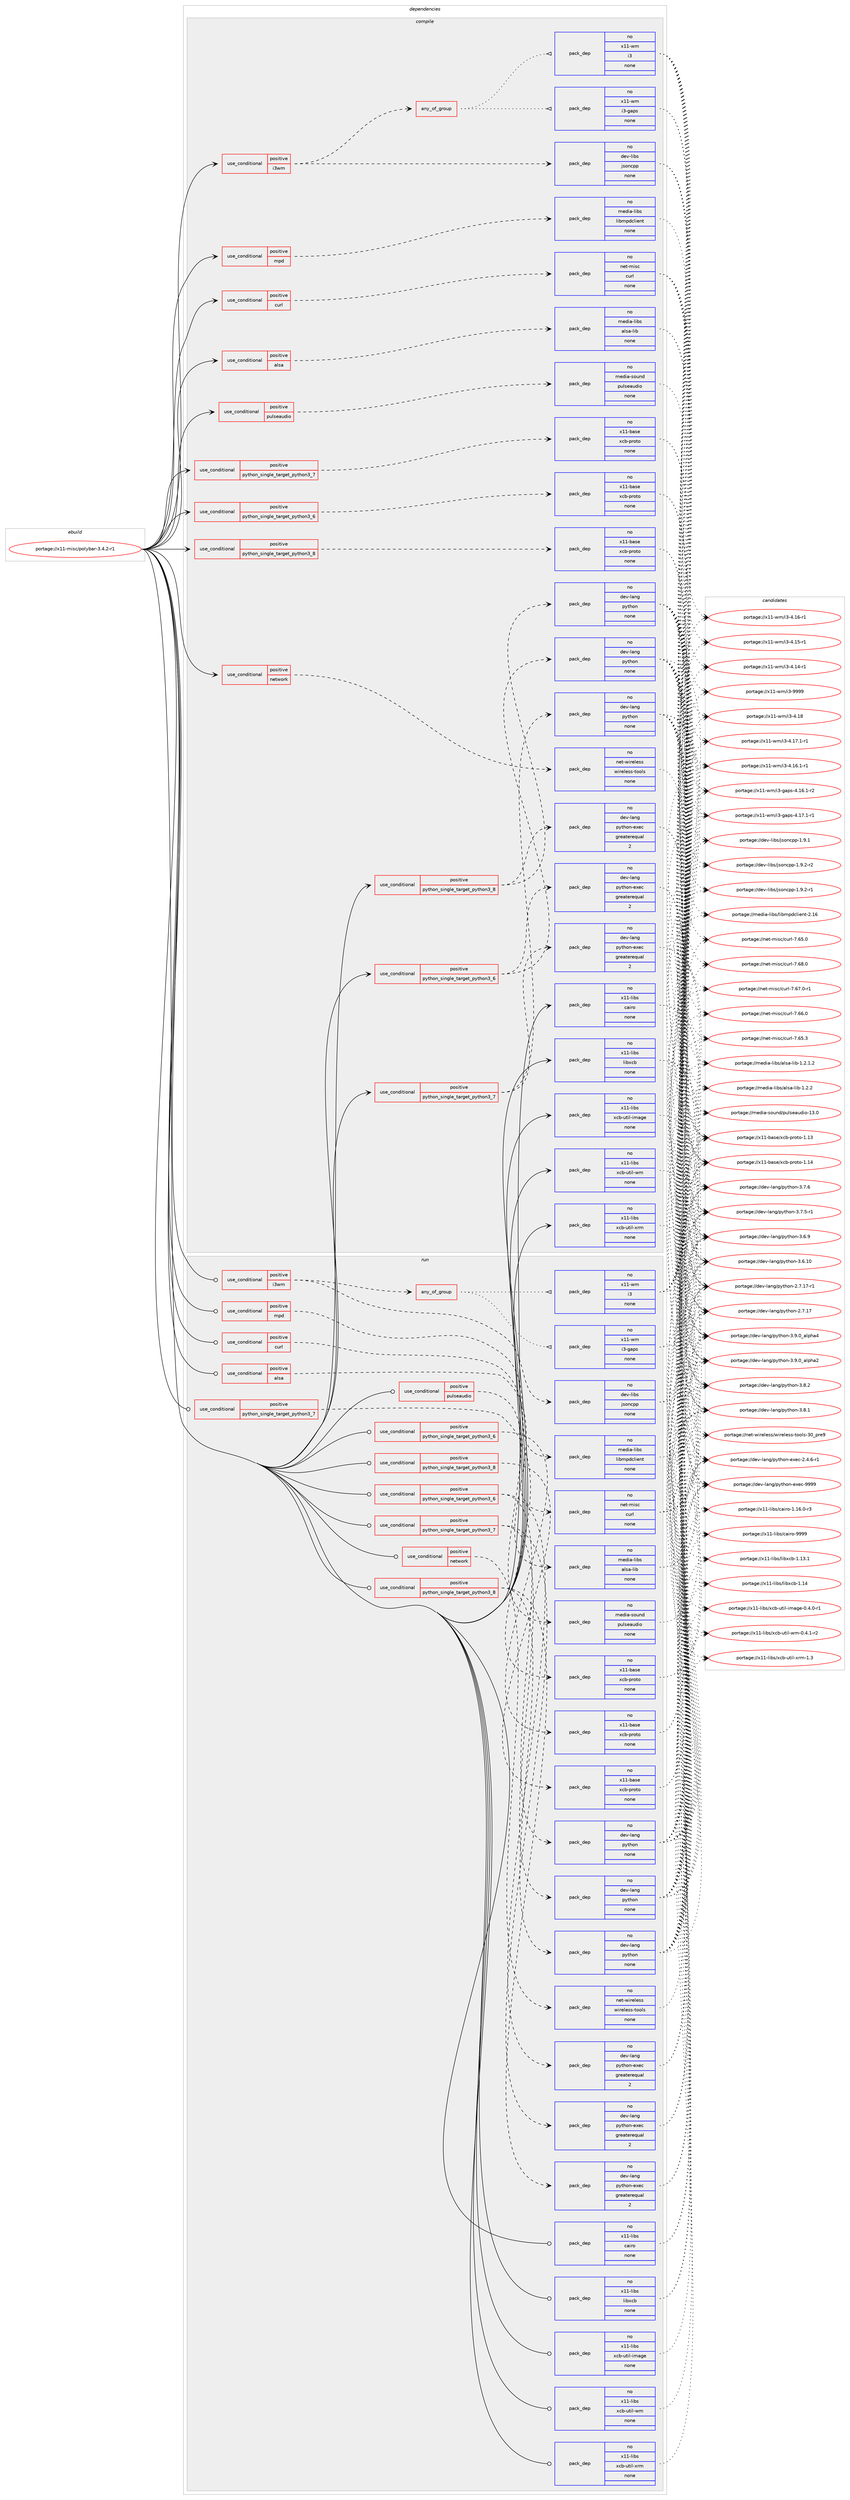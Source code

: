 digraph prolog {

# *************
# Graph options
# *************

newrank=true;
concentrate=true;
compound=true;
graph [rankdir=LR,fontname=Helvetica,fontsize=10,ranksep=1.5];#, ranksep=2.5, nodesep=0.2];
edge  [arrowhead=vee];
node  [fontname=Helvetica,fontsize=10];

# **********
# The ebuild
# **********

subgraph cluster_leftcol {
color=gray;
rank=same;
label=<<i>ebuild</i>>;
id [label="portage://x11-misc/polybar-3.4.2-r1", color=red, width=4, href="../x11-misc/polybar-3.4.2-r1.svg"];
}

# ****************
# The dependencies
# ****************

subgraph cluster_midcol {
color=gray;
label=<<i>dependencies</i>>;
subgraph cluster_compile {
fillcolor="#eeeeee";
style=filled;
label=<<i>compile</i>>;
subgraph cond1165 {
dependency9408 [label=<<TABLE BORDER="0" CELLBORDER="1" CELLSPACING="0" CELLPADDING="4"><TR><TD ROWSPAN="3" CELLPADDING="10">use_conditional</TD></TR><TR><TD>positive</TD></TR><TR><TD>alsa</TD></TR></TABLE>>, shape=none, color=red];
subgraph pack8091 {
dependency9409 [label=<<TABLE BORDER="0" CELLBORDER="1" CELLSPACING="0" CELLPADDING="4" WIDTH="220"><TR><TD ROWSPAN="6" CELLPADDING="30">pack_dep</TD></TR><TR><TD WIDTH="110">no</TD></TR><TR><TD>media-libs</TD></TR><TR><TD>alsa-lib</TD></TR><TR><TD>none</TD></TR><TR><TD></TD></TR></TABLE>>, shape=none, color=blue];
}
dependency9408:e -> dependency9409:w [weight=20,style="dashed",arrowhead="vee"];
}
id:e -> dependency9408:w [weight=20,style="solid",arrowhead="vee"];
subgraph cond1166 {
dependency9410 [label=<<TABLE BORDER="0" CELLBORDER="1" CELLSPACING="0" CELLPADDING="4"><TR><TD ROWSPAN="3" CELLPADDING="10">use_conditional</TD></TR><TR><TD>positive</TD></TR><TR><TD>curl</TD></TR></TABLE>>, shape=none, color=red];
subgraph pack8092 {
dependency9411 [label=<<TABLE BORDER="0" CELLBORDER="1" CELLSPACING="0" CELLPADDING="4" WIDTH="220"><TR><TD ROWSPAN="6" CELLPADDING="30">pack_dep</TD></TR><TR><TD WIDTH="110">no</TD></TR><TR><TD>net-misc</TD></TR><TR><TD>curl</TD></TR><TR><TD>none</TD></TR><TR><TD></TD></TR></TABLE>>, shape=none, color=blue];
}
dependency9410:e -> dependency9411:w [weight=20,style="dashed",arrowhead="vee"];
}
id:e -> dependency9410:w [weight=20,style="solid",arrowhead="vee"];
subgraph cond1167 {
dependency9412 [label=<<TABLE BORDER="0" CELLBORDER="1" CELLSPACING="0" CELLPADDING="4"><TR><TD ROWSPAN="3" CELLPADDING="10">use_conditional</TD></TR><TR><TD>positive</TD></TR><TR><TD>i3wm</TD></TR></TABLE>>, shape=none, color=red];
subgraph pack8093 {
dependency9413 [label=<<TABLE BORDER="0" CELLBORDER="1" CELLSPACING="0" CELLPADDING="4" WIDTH="220"><TR><TD ROWSPAN="6" CELLPADDING="30">pack_dep</TD></TR><TR><TD WIDTH="110">no</TD></TR><TR><TD>dev-libs</TD></TR><TR><TD>jsoncpp</TD></TR><TR><TD>none</TD></TR><TR><TD></TD></TR></TABLE>>, shape=none, color=blue];
}
dependency9412:e -> dependency9413:w [weight=20,style="dashed",arrowhead="vee"];
subgraph any140 {
dependency9414 [label=<<TABLE BORDER="0" CELLBORDER="1" CELLSPACING="0" CELLPADDING="4"><TR><TD CELLPADDING="10">any_of_group</TD></TR></TABLE>>, shape=none, color=red];subgraph pack8094 {
dependency9415 [label=<<TABLE BORDER="0" CELLBORDER="1" CELLSPACING="0" CELLPADDING="4" WIDTH="220"><TR><TD ROWSPAN="6" CELLPADDING="30">pack_dep</TD></TR><TR><TD WIDTH="110">no</TD></TR><TR><TD>x11-wm</TD></TR><TR><TD>i3</TD></TR><TR><TD>none</TD></TR><TR><TD></TD></TR></TABLE>>, shape=none, color=blue];
}
dependency9414:e -> dependency9415:w [weight=20,style="dotted",arrowhead="oinv"];
subgraph pack8095 {
dependency9416 [label=<<TABLE BORDER="0" CELLBORDER="1" CELLSPACING="0" CELLPADDING="4" WIDTH="220"><TR><TD ROWSPAN="6" CELLPADDING="30">pack_dep</TD></TR><TR><TD WIDTH="110">no</TD></TR><TR><TD>x11-wm</TD></TR><TR><TD>i3-gaps</TD></TR><TR><TD>none</TD></TR><TR><TD></TD></TR></TABLE>>, shape=none, color=blue];
}
dependency9414:e -> dependency9416:w [weight=20,style="dotted",arrowhead="oinv"];
}
dependency9412:e -> dependency9414:w [weight=20,style="dashed",arrowhead="vee"];
}
id:e -> dependency9412:w [weight=20,style="solid",arrowhead="vee"];
subgraph cond1168 {
dependency9417 [label=<<TABLE BORDER="0" CELLBORDER="1" CELLSPACING="0" CELLPADDING="4"><TR><TD ROWSPAN="3" CELLPADDING="10">use_conditional</TD></TR><TR><TD>positive</TD></TR><TR><TD>mpd</TD></TR></TABLE>>, shape=none, color=red];
subgraph pack8096 {
dependency9418 [label=<<TABLE BORDER="0" CELLBORDER="1" CELLSPACING="0" CELLPADDING="4" WIDTH="220"><TR><TD ROWSPAN="6" CELLPADDING="30">pack_dep</TD></TR><TR><TD WIDTH="110">no</TD></TR><TR><TD>media-libs</TD></TR><TR><TD>libmpdclient</TD></TR><TR><TD>none</TD></TR><TR><TD></TD></TR></TABLE>>, shape=none, color=blue];
}
dependency9417:e -> dependency9418:w [weight=20,style="dashed",arrowhead="vee"];
}
id:e -> dependency9417:w [weight=20,style="solid",arrowhead="vee"];
subgraph cond1169 {
dependency9419 [label=<<TABLE BORDER="0" CELLBORDER="1" CELLSPACING="0" CELLPADDING="4"><TR><TD ROWSPAN="3" CELLPADDING="10">use_conditional</TD></TR><TR><TD>positive</TD></TR><TR><TD>network</TD></TR></TABLE>>, shape=none, color=red];
subgraph pack8097 {
dependency9420 [label=<<TABLE BORDER="0" CELLBORDER="1" CELLSPACING="0" CELLPADDING="4" WIDTH="220"><TR><TD ROWSPAN="6" CELLPADDING="30">pack_dep</TD></TR><TR><TD WIDTH="110">no</TD></TR><TR><TD>net-wireless</TD></TR><TR><TD>wireless-tools</TD></TR><TR><TD>none</TD></TR><TR><TD></TD></TR></TABLE>>, shape=none, color=blue];
}
dependency9419:e -> dependency9420:w [weight=20,style="dashed",arrowhead="vee"];
}
id:e -> dependency9419:w [weight=20,style="solid",arrowhead="vee"];
subgraph cond1170 {
dependency9421 [label=<<TABLE BORDER="0" CELLBORDER="1" CELLSPACING="0" CELLPADDING="4"><TR><TD ROWSPAN="3" CELLPADDING="10">use_conditional</TD></TR><TR><TD>positive</TD></TR><TR><TD>pulseaudio</TD></TR></TABLE>>, shape=none, color=red];
subgraph pack8098 {
dependency9422 [label=<<TABLE BORDER="0" CELLBORDER="1" CELLSPACING="0" CELLPADDING="4" WIDTH="220"><TR><TD ROWSPAN="6" CELLPADDING="30">pack_dep</TD></TR><TR><TD WIDTH="110">no</TD></TR><TR><TD>media-sound</TD></TR><TR><TD>pulseaudio</TD></TR><TR><TD>none</TD></TR><TR><TD></TD></TR></TABLE>>, shape=none, color=blue];
}
dependency9421:e -> dependency9422:w [weight=20,style="dashed",arrowhead="vee"];
}
id:e -> dependency9421:w [weight=20,style="solid",arrowhead="vee"];
subgraph cond1171 {
dependency9423 [label=<<TABLE BORDER="0" CELLBORDER="1" CELLSPACING="0" CELLPADDING="4"><TR><TD ROWSPAN="3" CELLPADDING="10">use_conditional</TD></TR><TR><TD>positive</TD></TR><TR><TD>python_single_target_python3_6</TD></TR></TABLE>>, shape=none, color=red];
subgraph pack8099 {
dependency9424 [label=<<TABLE BORDER="0" CELLBORDER="1" CELLSPACING="0" CELLPADDING="4" WIDTH="220"><TR><TD ROWSPAN="6" CELLPADDING="30">pack_dep</TD></TR><TR><TD WIDTH="110">no</TD></TR><TR><TD>dev-lang</TD></TR><TR><TD>python</TD></TR><TR><TD>none</TD></TR><TR><TD></TD></TR></TABLE>>, shape=none, color=blue];
}
dependency9423:e -> dependency9424:w [weight=20,style="dashed",arrowhead="vee"];
subgraph pack8100 {
dependency9425 [label=<<TABLE BORDER="0" CELLBORDER="1" CELLSPACING="0" CELLPADDING="4" WIDTH="220"><TR><TD ROWSPAN="6" CELLPADDING="30">pack_dep</TD></TR><TR><TD WIDTH="110">no</TD></TR><TR><TD>dev-lang</TD></TR><TR><TD>python-exec</TD></TR><TR><TD>greaterequal</TD></TR><TR><TD>2</TD></TR></TABLE>>, shape=none, color=blue];
}
dependency9423:e -> dependency9425:w [weight=20,style="dashed",arrowhead="vee"];
}
id:e -> dependency9423:w [weight=20,style="solid",arrowhead="vee"];
subgraph cond1172 {
dependency9426 [label=<<TABLE BORDER="0" CELLBORDER="1" CELLSPACING="0" CELLPADDING="4"><TR><TD ROWSPAN="3" CELLPADDING="10">use_conditional</TD></TR><TR><TD>positive</TD></TR><TR><TD>python_single_target_python3_6</TD></TR></TABLE>>, shape=none, color=red];
subgraph pack8101 {
dependency9427 [label=<<TABLE BORDER="0" CELLBORDER="1" CELLSPACING="0" CELLPADDING="4" WIDTH="220"><TR><TD ROWSPAN="6" CELLPADDING="30">pack_dep</TD></TR><TR><TD WIDTH="110">no</TD></TR><TR><TD>x11-base</TD></TR><TR><TD>xcb-proto</TD></TR><TR><TD>none</TD></TR><TR><TD></TD></TR></TABLE>>, shape=none, color=blue];
}
dependency9426:e -> dependency9427:w [weight=20,style="dashed",arrowhead="vee"];
}
id:e -> dependency9426:w [weight=20,style="solid",arrowhead="vee"];
subgraph cond1173 {
dependency9428 [label=<<TABLE BORDER="0" CELLBORDER="1" CELLSPACING="0" CELLPADDING="4"><TR><TD ROWSPAN="3" CELLPADDING="10">use_conditional</TD></TR><TR><TD>positive</TD></TR><TR><TD>python_single_target_python3_7</TD></TR></TABLE>>, shape=none, color=red];
subgraph pack8102 {
dependency9429 [label=<<TABLE BORDER="0" CELLBORDER="1" CELLSPACING="0" CELLPADDING="4" WIDTH="220"><TR><TD ROWSPAN="6" CELLPADDING="30">pack_dep</TD></TR><TR><TD WIDTH="110">no</TD></TR><TR><TD>dev-lang</TD></TR><TR><TD>python</TD></TR><TR><TD>none</TD></TR><TR><TD></TD></TR></TABLE>>, shape=none, color=blue];
}
dependency9428:e -> dependency9429:w [weight=20,style="dashed",arrowhead="vee"];
subgraph pack8103 {
dependency9430 [label=<<TABLE BORDER="0" CELLBORDER="1" CELLSPACING="0" CELLPADDING="4" WIDTH="220"><TR><TD ROWSPAN="6" CELLPADDING="30">pack_dep</TD></TR><TR><TD WIDTH="110">no</TD></TR><TR><TD>dev-lang</TD></TR><TR><TD>python-exec</TD></TR><TR><TD>greaterequal</TD></TR><TR><TD>2</TD></TR></TABLE>>, shape=none, color=blue];
}
dependency9428:e -> dependency9430:w [weight=20,style="dashed",arrowhead="vee"];
}
id:e -> dependency9428:w [weight=20,style="solid",arrowhead="vee"];
subgraph cond1174 {
dependency9431 [label=<<TABLE BORDER="0" CELLBORDER="1" CELLSPACING="0" CELLPADDING="4"><TR><TD ROWSPAN="3" CELLPADDING="10">use_conditional</TD></TR><TR><TD>positive</TD></TR><TR><TD>python_single_target_python3_7</TD></TR></TABLE>>, shape=none, color=red];
subgraph pack8104 {
dependency9432 [label=<<TABLE BORDER="0" CELLBORDER="1" CELLSPACING="0" CELLPADDING="4" WIDTH="220"><TR><TD ROWSPAN="6" CELLPADDING="30">pack_dep</TD></TR><TR><TD WIDTH="110">no</TD></TR><TR><TD>x11-base</TD></TR><TR><TD>xcb-proto</TD></TR><TR><TD>none</TD></TR><TR><TD></TD></TR></TABLE>>, shape=none, color=blue];
}
dependency9431:e -> dependency9432:w [weight=20,style="dashed",arrowhead="vee"];
}
id:e -> dependency9431:w [weight=20,style="solid",arrowhead="vee"];
subgraph cond1175 {
dependency9433 [label=<<TABLE BORDER="0" CELLBORDER="1" CELLSPACING="0" CELLPADDING="4"><TR><TD ROWSPAN="3" CELLPADDING="10">use_conditional</TD></TR><TR><TD>positive</TD></TR><TR><TD>python_single_target_python3_8</TD></TR></TABLE>>, shape=none, color=red];
subgraph pack8105 {
dependency9434 [label=<<TABLE BORDER="0" CELLBORDER="1" CELLSPACING="0" CELLPADDING="4" WIDTH="220"><TR><TD ROWSPAN="6" CELLPADDING="30">pack_dep</TD></TR><TR><TD WIDTH="110">no</TD></TR><TR><TD>dev-lang</TD></TR><TR><TD>python</TD></TR><TR><TD>none</TD></TR><TR><TD></TD></TR></TABLE>>, shape=none, color=blue];
}
dependency9433:e -> dependency9434:w [weight=20,style="dashed",arrowhead="vee"];
subgraph pack8106 {
dependency9435 [label=<<TABLE BORDER="0" CELLBORDER="1" CELLSPACING="0" CELLPADDING="4" WIDTH="220"><TR><TD ROWSPAN="6" CELLPADDING="30">pack_dep</TD></TR><TR><TD WIDTH="110">no</TD></TR><TR><TD>dev-lang</TD></TR><TR><TD>python-exec</TD></TR><TR><TD>greaterequal</TD></TR><TR><TD>2</TD></TR></TABLE>>, shape=none, color=blue];
}
dependency9433:e -> dependency9435:w [weight=20,style="dashed",arrowhead="vee"];
}
id:e -> dependency9433:w [weight=20,style="solid",arrowhead="vee"];
subgraph cond1176 {
dependency9436 [label=<<TABLE BORDER="0" CELLBORDER="1" CELLSPACING="0" CELLPADDING="4"><TR><TD ROWSPAN="3" CELLPADDING="10">use_conditional</TD></TR><TR><TD>positive</TD></TR><TR><TD>python_single_target_python3_8</TD></TR></TABLE>>, shape=none, color=red];
subgraph pack8107 {
dependency9437 [label=<<TABLE BORDER="0" CELLBORDER="1" CELLSPACING="0" CELLPADDING="4" WIDTH="220"><TR><TD ROWSPAN="6" CELLPADDING="30">pack_dep</TD></TR><TR><TD WIDTH="110">no</TD></TR><TR><TD>x11-base</TD></TR><TR><TD>xcb-proto</TD></TR><TR><TD>none</TD></TR><TR><TD></TD></TR></TABLE>>, shape=none, color=blue];
}
dependency9436:e -> dependency9437:w [weight=20,style="dashed",arrowhead="vee"];
}
id:e -> dependency9436:w [weight=20,style="solid",arrowhead="vee"];
subgraph pack8108 {
dependency9438 [label=<<TABLE BORDER="0" CELLBORDER="1" CELLSPACING="0" CELLPADDING="4" WIDTH="220"><TR><TD ROWSPAN="6" CELLPADDING="30">pack_dep</TD></TR><TR><TD WIDTH="110">no</TD></TR><TR><TD>x11-libs</TD></TR><TR><TD>cairo</TD></TR><TR><TD>none</TD></TR><TR><TD></TD></TR></TABLE>>, shape=none, color=blue];
}
id:e -> dependency9438:w [weight=20,style="solid",arrowhead="vee"];
subgraph pack8109 {
dependency9439 [label=<<TABLE BORDER="0" CELLBORDER="1" CELLSPACING="0" CELLPADDING="4" WIDTH="220"><TR><TD ROWSPAN="6" CELLPADDING="30">pack_dep</TD></TR><TR><TD WIDTH="110">no</TD></TR><TR><TD>x11-libs</TD></TR><TR><TD>libxcb</TD></TR><TR><TD>none</TD></TR><TR><TD></TD></TR></TABLE>>, shape=none, color=blue];
}
id:e -> dependency9439:w [weight=20,style="solid",arrowhead="vee"];
subgraph pack8110 {
dependency9440 [label=<<TABLE BORDER="0" CELLBORDER="1" CELLSPACING="0" CELLPADDING="4" WIDTH="220"><TR><TD ROWSPAN="6" CELLPADDING="30">pack_dep</TD></TR><TR><TD WIDTH="110">no</TD></TR><TR><TD>x11-libs</TD></TR><TR><TD>xcb-util-image</TD></TR><TR><TD>none</TD></TR><TR><TD></TD></TR></TABLE>>, shape=none, color=blue];
}
id:e -> dependency9440:w [weight=20,style="solid",arrowhead="vee"];
subgraph pack8111 {
dependency9441 [label=<<TABLE BORDER="0" CELLBORDER="1" CELLSPACING="0" CELLPADDING="4" WIDTH="220"><TR><TD ROWSPAN="6" CELLPADDING="30">pack_dep</TD></TR><TR><TD WIDTH="110">no</TD></TR><TR><TD>x11-libs</TD></TR><TR><TD>xcb-util-wm</TD></TR><TR><TD>none</TD></TR><TR><TD></TD></TR></TABLE>>, shape=none, color=blue];
}
id:e -> dependency9441:w [weight=20,style="solid",arrowhead="vee"];
subgraph pack8112 {
dependency9442 [label=<<TABLE BORDER="0" CELLBORDER="1" CELLSPACING="0" CELLPADDING="4" WIDTH="220"><TR><TD ROWSPAN="6" CELLPADDING="30">pack_dep</TD></TR><TR><TD WIDTH="110">no</TD></TR><TR><TD>x11-libs</TD></TR><TR><TD>xcb-util-xrm</TD></TR><TR><TD>none</TD></TR><TR><TD></TD></TR></TABLE>>, shape=none, color=blue];
}
id:e -> dependency9442:w [weight=20,style="solid",arrowhead="vee"];
}
subgraph cluster_compileandrun {
fillcolor="#eeeeee";
style=filled;
label=<<i>compile and run</i>>;
}
subgraph cluster_run {
fillcolor="#eeeeee";
style=filled;
label=<<i>run</i>>;
subgraph cond1177 {
dependency9443 [label=<<TABLE BORDER="0" CELLBORDER="1" CELLSPACING="0" CELLPADDING="4"><TR><TD ROWSPAN="3" CELLPADDING="10">use_conditional</TD></TR><TR><TD>positive</TD></TR><TR><TD>alsa</TD></TR></TABLE>>, shape=none, color=red];
subgraph pack8113 {
dependency9444 [label=<<TABLE BORDER="0" CELLBORDER="1" CELLSPACING="0" CELLPADDING="4" WIDTH="220"><TR><TD ROWSPAN="6" CELLPADDING="30">pack_dep</TD></TR><TR><TD WIDTH="110">no</TD></TR><TR><TD>media-libs</TD></TR><TR><TD>alsa-lib</TD></TR><TR><TD>none</TD></TR><TR><TD></TD></TR></TABLE>>, shape=none, color=blue];
}
dependency9443:e -> dependency9444:w [weight=20,style="dashed",arrowhead="vee"];
}
id:e -> dependency9443:w [weight=20,style="solid",arrowhead="odot"];
subgraph cond1178 {
dependency9445 [label=<<TABLE BORDER="0" CELLBORDER="1" CELLSPACING="0" CELLPADDING="4"><TR><TD ROWSPAN="3" CELLPADDING="10">use_conditional</TD></TR><TR><TD>positive</TD></TR><TR><TD>curl</TD></TR></TABLE>>, shape=none, color=red];
subgraph pack8114 {
dependency9446 [label=<<TABLE BORDER="0" CELLBORDER="1" CELLSPACING="0" CELLPADDING="4" WIDTH="220"><TR><TD ROWSPAN="6" CELLPADDING="30">pack_dep</TD></TR><TR><TD WIDTH="110">no</TD></TR><TR><TD>net-misc</TD></TR><TR><TD>curl</TD></TR><TR><TD>none</TD></TR><TR><TD></TD></TR></TABLE>>, shape=none, color=blue];
}
dependency9445:e -> dependency9446:w [weight=20,style="dashed",arrowhead="vee"];
}
id:e -> dependency9445:w [weight=20,style="solid",arrowhead="odot"];
subgraph cond1179 {
dependency9447 [label=<<TABLE BORDER="0" CELLBORDER="1" CELLSPACING="0" CELLPADDING="4"><TR><TD ROWSPAN="3" CELLPADDING="10">use_conditional</TD></TR><TR><TD>positive</TD></TR><TR><TD>i3wm</TD></TR></TABLE>>, shape=none, color=red];
subgraph pack8115 {
dependency9448 [label=<<TABLE BORDER="0" CELLBORDER="1" CELLSPACING="0" CELLPADDING="4" WIDTH="220"><TR><TD ROWSPAN="6" CELLPADDING="30">pack_dep</TD></TR><TR><TD WIDTH="110">no</TD></TR><TR><TD>dev-libs</TD></TR><TR><TD>jsoncpp</TD></TR><TR><TD>none</TD></TR><TR><TD></TD></TR></TABLE>>, shape=none, color=blue];
}
dependency9447:e -> dependency9448:w [weight=20,style="dashed",arrowhead="vee"];
subgraph any141 {
dependency9449 [label=<<TABLE BORDER="0" CELLBORDER="1" CELLSPACING="0" CELLPADDING="4"><TR><TD CELLPADDING="10">any_of_group</TD></TR></TABLE>>, shape=none, color=red];subgraph pack8116 {
dependency9450 [label=<<TABLE BORDER="0" CELLBORDER="1" CELLSPACING="0" CELLPADDING="4" WIDTH="220"><TR><TD ROWSPAN="6" CELLPADDING="30">pack_dep</TD></TR><TR><TD WIDTH="110">no</TD></TR><TR><TD>x11-wm</TD></TR><TR><TD>i3</TD></TR><TR><TD>none</TD></TR><TR><TD></TD></TR></TABLE>>, shape=none, color=blue];
}
dependency9449:e -> dependency9450:w [weight=20,style="dotted",arrowhead="oinv"];
subgraph pack8117 {
dependency9451 [label=<<TABLE BORDER="0" CELLBORDER="1" CELLSPACING="0" CELLPADDING="4" WIDTH="220"><TR><TD ROWSPAN="6" CELLPADDING="30">pack_dep</TD></TR><TR><TD WIDTH="110">no</TD></TR><TR><TD>x11-wm</TD></TR><TR><TD>i3-gaps</TD></TR><TR><TD>none</TD></TR><TR><TD></TD></TR></TABLE>>, shape=none, color=blue];
}
dependency9449:e -> dependency9451:w [weight=20,style="dotted",arrowhead="oinv"];
}
dependency9447:e -> dependency9449:w [weight=20,style="dashed",arrowhead="vee"];
}
id:e -> dependency9447:w [weight=20,style="solid",arrowhead="odot"];
subgraph cond1180 {
dependency9452 [label=<<TABLE BORDER="0" CELLBORDER="1" CELLSPACING="0" CELLPADDING="4"><TR><TD ROWSPAN="3" CELLPADDING="10">use_conditional</TD></TR><TR><TD>positive</TD></TR><TR><TD>mpd</TD></TR></TABLE>>, shape=none, color=red];
subgraph pack8118 {
dependency9453 [label=<<TABLE BORDER="0" CELLBORDER="1" CELLSPACING="0" CELLPADDING="4" WIDTH="220"><TR><TD ROWSPAN="6" CELLPADDING="30">pack_dep</TD></TR><TR><TD WIDTH="110">no</TD></TR><TR><TD>media-libs</TD></TR><TR><TD>libmpdclient</TD></TR><TR><TD>none</TD></TR><TR><TD></TD></TR></TABLE>>, shape=none, color=blue];
}
dependency9452:e -> dependency9453:w [weight=20,style="dashed",arrowhead="vee"];
}
id:e -> dependency9452:w [weight=20,style="solid",arrowhead="odot"];
subgraph cond1181 {
dependency9454 [label=<<TABLE BORDER="0" CELLBORDER="1" CELLSPACING="0" CELLPADDING="4"><TR><TD ROWSPAN="3" CELLPADDING="10">use_conditional</TD></TR><TR><TD>positive</TD></TR><TR><TD>network</TD></TR></TABLE>>, shape=none, color=red];
subgraph pack8119 {
dependency9455 [label=<<TABLE BORDER="0" CELLBORDER="1" CELLSPACING="0" CELLPADDING="4" WIDTH="220"><TR><TD ROWSPAN="6" CELLPADDING="30">pack_dep</TD></TR><TR><TD WIDTH="110">no</TD></TR><TR><TD>net-wireless</TD></TR><TR><TD>wireless-tools</TD></TR><TR><TD>none</TD></TR><TR><TD></TD></TR></TABLE>>, shape=none, color=blue];
}
dependency9454:e -> dependency9455:w [weight=20,style="dashed",arrowhead="vee"];
}
id:e -> dependency9454:w [weight=20,style="solid",arrowhead="odot"];
subgraph cond1182 {
dependency9456 [label=<<TABLE BORDER="0" CELLBORDER="1" CELLSPACING="0" CELLPADDING="4"><TR><TD ROWSPAN="3" CELLPADDING="10">use_conditional</TD></TR><TR><TD>positive</TD></TR><TR><TD>pulseaudio</TD></TR></TABLE>>, shape=none, color=red];
subgraph pack8120 {
dependency9457 [label=<<TABLE BORDER="0" CELLBORDER="1" CELLSPACING="0" CELLPADDING="4" WIDTH="220"><TR><TD ROWSPAN="6" CELLPADDING="30">pack_dep</TD></TR><TR><TD WIDTH="110">no</TD></TR><TR><TD>media-sound</TD></TR><TR><TD>pulseaudio</TD></TR><TR><TD>none</TD></TR><TR><TD></TD></TR></TABLE>>, shape=none, color=blue];
}
dependency9456:e -> dependency9457:w [weight=20,style="dashed",arrowhead="vee"];
}
id:e -> dependency9456:w [weight=20,style="solid",arrowhead="odot"];
subgraph cond1183 {
dependency9458 [label=<<TABLE BORDER="0" CELLBORDER="1" CELLSPACING="0" CELLPADDING="4"><TR><TD ROWSPAN="3" CELLPADDING="10">use_conditional</TD></TR><TR><TD>positive</TD></TR><TR><TD>python_single_target_python3_6</TD></TR></TABLE>>, shape=none, color=red];
subgraph pack8121 {
dependency9459 [label=<<TABLE BORDER="0" CELLBORDER="1" CELLSPACING="0" CELLPADDING="4" WIDTH="220"><TR><TD ROWSPAN="6" CELLPADDING="30">pack_dep</TD></TR><TR><TD WIDTH="110">no</TD></TR><TR><TD>dev-lang</TD></TR><TR><TD>python</TD></TR><TR><TD>none</TD></TR><TR><TD></TD></TR></TABLE>>, shape=none, color=blue];
}
dependency9458:e -> dependency9459:w [weight=20,style="dashed",arrowhead="vee"];
subgraph pack8122 {
dependency9460 [label=<<TABLE BORDER="0" CELLBORDER="1" CELLSPACING="0" CELLPADDING="4" WIDTH="220"><TR><TD ROWSPAN="6" CELLPADDING="30">pack_dep</TD></TR><TR><TD WIDTH="110">no</TD></TR><TR><TD>dev-lang</TD></TR><TR><TD>python-exec</TD></TR><TR><TD>greaterequal</TD></TR><TR><TD>2</TD></TR></TABLE>>, shape=none, color=blue];
}
dependency9458:e -> dependency9460:w [weight=20,style="dashed",arrowhead="vee"];
}
id:e -> dependency9458:w [weight=20,style="solid",arrowhead="odot"];
subgraph cond1184 {
dependency9461 [label=<<TABLE BORDER="0" CELLBORDER="1" CELLSPACING="0" CELLPADDING="4"><TR><TD ROWSPAN="3" CELLPADDING="10">use_conditional</TD></TR><TR><TD>positive</TD></TR><TR><TD>python_single_target_python3_6</TD></TR></TABLE>>, shape=none, color=red];
subgraph pack8123 {
dependency9462 [label=<<TABLE BORDER="0" CELLBORDER="1" CELLSPACING="0" CELLPADDING="4" WIDTH="220"><TR><TD ROWSPAN="6" CELLPADDING="30">pack_dep</TD></TR><TR><TD WIDTH="110">no</TD></TR><TR><TD>x11-base</TD></TR><TR><TD>xcb-proto</TD></TR><TR><TD>none</TD></TR><TR><TD></TD></TR></TABLE>>, shape=none, color=blue];
}
dependency9461:e -> dependency9462:w [weight=20,style="dashed",arrowhead="vee"];
}
id:e -> dependency9461:w [weight=20,style="solid",arrowhead="odot"];
subgraph cond1185 {
dependency9463 [label=<<TABLE BORDER="0" CELLBORDER="1" CELLSPACING="0" CELLPADDING="4"><TR><TD ROWSPAN="3" CELLPADDING="10">use_conditional</TD></TR><TR><TD>positive</TD></TR><TR><TD>python_single_target_python3_7</TD></TR></TABLE>>, shape=none, color=red];
subgraph pack8124 {
dependency9464 [label=<<TABLE BORDER="0" CELLBORDER="1" CELLSPACING="0" CELLPADDING="4" WIDTH="220"><TR><TD ROWSPAN="6" CELLPADDING="30">pack_dep</TD></TR><TR><TD WIDTH="110">no</TD></TR><TR><TD>dev-lang</TD></TR><TR><TD>python</TD></TR><TR><TD>none</TD></TR><TR><TD></TD></TR></TABLE>>, shape=none, color=blue];
}
dependency9463:e -> dependency9464:w [weight=20,style="dashed",arrowhead="vee"];
subgraph pack8125 {
dependency9465 [label=<<TABLE BORDER="0" CELLBORDER="1" CELLSPACING="0" CELLPADDING="4" WIDTH="220"><TR><TD ROWSPAN="6" CELLPADDING="30">pack_dep</TD></TR><TR><TD WIDTH="110">no</TD></TR><TR><TD>dev-lang</TD></TR><TR><TD>python-exec</TD></TR><TR><TD>greaterequal</TD></TR><TR><TD>2</TD></TR></TABLE>>, shape=none, color=blue];
}
dependency9463:e -> dependency9465:w [weight=20,style="dashed",arrowhead="vee"];
}
id:e -> dependency9463:w [weight=20,style="solid",arrowhead="odot"];
subgraph cond1186 {
dependency9466 [label=<<TABLE BORDER="0" CELLBORDER="1" CELLSPACING="0" CELLPADDING="4"><TR><TD ROWSPAN="3" CELLPADDING="10">use_conditional</TD></TR><TR><TD>positive</TD></TR><TR><TD>python_single_target_python3_7</TD></TR></TABLE>>, shape=none, color=red];
subgraph pack8126 {
dependency9467 [label=<<TABLE BORDER="0" CELLBORDER="1" CELLSPACING="0" CELLPADDING="4" WIDTH="220"><TR><TD ROWSPAN="6" CELLPADDING="30">pack_dep</TD></TR><TR><TD WIDTH="110">no</TD></TR><TR><TD>x11-base</TD></TR><TR><TD>xcb-proto</TD></TR><TR><TD>none</TD></TR><TR><TD></TD></TR></TABLE>>, shape=none, color=blue];
}
dependency9466:e -> dependency9467:w [weight=20,style="dashed",arrowhead="vee"];
}
id:e -> dependency9466:w [weight=20,style="solid",arrowhead="odot"];
subgraph cond1187 {
dependency9468 [label=<<TABLE BORDER="0" CELLBORDER="1" CELLSPACING="0" CELLPADDING="4"><TR><TD ROWSPAN="3" CELLPADDING="10">use_conditional</TD></TR><TR><TD>positive</TD></TR><TR><TD>python_single_target_python3_8</TD></TR></TABLE>>, shape=none, color=red];
subgraph pack8127 {
dependency9469 [label=<<TABLE BORDER="0" CELLBORDER="1" CELLSPACING="0" CELLPADDING="4" WIDTH="220"><TR><TD ROWSPAN="6" CELLPADDING="30">pack_dep</TD></TR><TR><TD WIDTH="110">no</TD></TR><TR><TD>dev-lang</TD></TR><TR><TD>python</TD></TR><TR><TD>none</TD></TR><TR><TD></TD></TR></TABLE>>, shape=none, color=blue];
}
dependency9468:e -> dependency9469:w [weight=20,style="dashed",arrowhead="vee"];
subgraph pack8128 {
dependency9470 [label=<<TABLE BORDER="0" CELLBORDER="1" CELLSPACING="0" CELLPADDING="4" WIDTH="220"><TR><TD ROWSPAN="6" CELLPADDING="30">pack_dep</TD></TR><TR><TD WIDTH="110">no</TD></TR><TR><TD>dev-lang</TD></TR><TR><TD>python-exec</TD></TR><TR><TD>greaterequal</TD></TR><TR><TD>2</TD></TR></TABLE>>, shape=none, color=blue];
}
dependency9468:e -> dependency9470:w [weight=20,style="dashed",arrowhead="vee"];
}
id:e -> dependency9468:w [weight=20,style="solid",arrowhead="odot"];
subgraph cond1188 {
dependency9471 [label=<<TABLE BORDER="0" CELLBORDER="1" CELLSPACING="0" CELLPADDING="4"><TR><TD ROWSPAN="3" CELLPADDING="10">use_conditional</TD></TR><TR><TD>positive</TD></TR><TR><TD>python_single_target_python3_8</TD></TR></TABLE>>, shape=none, color=red];
subgraph pack8129 {
dependency9472 [label=<<TABLE BORDER="0" CELLBORDER="1" CELLSPACING="0" CELLPADDING="4" WIDTH="220"><TR><TD ROWSPAN="6" CELLPADDING="30">pack_dep</TD></TR><TR><TD WIDTH="110">no</TD></TR><TR><TD>x11-base</TD></TR><TR><TD>xcb-proto</TD></TR><TR><TD>none</TD></TR><TR><TD></TD></TR></TABLE>>, shape=none, color=blue];
}
dependency9471:e -> dependency9472:w [weight=20,style="dashed",arrowhead="vee"];
}
id:e -> dependency9471:w [weight=20,style="solid",arrowhead="odot"];
subgraph pack8130 {
dependency9473 [label=<<TABLE BORDER="0" CELLBORDER="1" CELLSPACING="0" CELLPADDING="4" WIDTH="220"><TR><TD ROWSPAN="6" CELLPADDING="30">pack_dep</TD></TR><TR><TD WIDTH="110">no</TD></TR><TR><TD>x11-libs</TD></TR><TR><TD>cairo</TD></TR><TR><TD>none</TD></TR><TR><TD></TD></TR></TABLE>>, shape=none, color=blue];
}
id:e -> dependency9473:w [weight=20,style="solid",arrowhead="odot"];
subgraph pack8131 {
dependency9474 [label=<<TABLE BORDER="0" CELLBORDER="1" CELLSPACING="0" CELLPADDING="4" WIDTH="220"><TR><TD ROWSPAN="6" CELLPADDING="30">pack_dep</TD></TR><TR><TD WIDTH="110">no</TD></TR><TR><TD>x11-libs</TD></TR><TR><TD>libxcb</TD></TR><TR><TD>none</TD></TR><TR><TD></TD></TR></TABLE>>, shape=none, color=blue];
}
id:e -> dependency9474:w [weight=20,style="solid",arrowhead="odot"];
subgraph pack8132 {
dependency9475 [label=<<TABLE BORDER="0" CELLBORDER="1" CELLSPACING="0" CELLPADDING="4" WIDTH="220"><TR><TD ROWSPAN="6" CELLPADDING="30">pack_dep</TD></TR><TR><TD WIDTH="110">no</TD></TR><TR><TD>x11-libs</TD></TR><TR><TD>xcb-util-image</TD></TR><TR><TD>none</TD></TR><TR><TD></TD></TR></TABLE>>, shape=none, color=blue];
}
id:e -> dependency9475:w [weight=20,style="solid",arrowhead="odot"];
subgraph pack8133 {
dependency9476 [label=<<TABLE BORDER="0" CELLBORDER="1" CELLSPACING="0" CELLPADDING="4" WIDTH="220"><TR><TD ROWSPAN="6" CELLPADDING="30">pack_dep</TD></TR><TR><TD WIDTH="110">no</TD></TR><TR><TD>x11-libs</TD></TR><TR><TD>xcb-util-wm</TD></TR><TR><TD>none</TD></TR><TR><TD></TD></TR></TABLE>>, shape=none, color=blue];
}
id:e -> dependency9476:w [weight=20,style="solid",arrowhead="odot"];
subgraph pack8134 {
dependency9477 [label=<<TABLE BORDER="0" CELLBORDER="1" CELLSPACING="0" CELLPADDING="4" WIDTH="220"><TR><TD ROWSPAN="6" CELLPADDING="30">pack_dep</TD></TR><TR><TD WIDTH="110">no</TD></TR><TR><TD>x11-libs</TD></TR><TR><TD>xcb-util-xrm</TD></TR><TR><TD>none</TD></TR><TR><TD></TD></TR></TABLE>>, shape=none, color=blue];
}
id:e -> dependency9477:w [weight=20,style="solid",arrowhead="odot"];
}
}

# **************
# The candidates
# **************

subgraph cluster_choices {
rank=same;
color=gray;
label=<<i>candidates</i>>;

subgraph choice8091 {
color=black;
nodesep=1;
choice1091011001059745108105981154797108115974510810598454946504650 [label="portage://media-libs/alsa-lib-1.2.2", color=red, width=4,href="../media-libs/alsa-lib-1.2.2.svg"];
choice10910110010597451081059811547971081159745108105984549465046494650 [label="portage://media-libs/alsa-lib-1.2.1.2", color=red, width=4,href="../media-libs/alsa-lib-1.2.1.2.svg"];
dependency9409:e -> choice1091011001059745108105981154797108115974510810598454946504650:w [style=dotted,weight="100"];
dependency9409:e -> choice10910110010597451081059811547971081159745108105984549465046494650:w [style=dotted,weight="100"];
}
subgraph choice8092 {
color=black;
nodesep=1;
choice1101011164510910511599479911711410845554654564648 [label="portage://net-misc/curl-7.68.0", color=red, width=4,href="../net-misc/curl-7.68.0.svg"];
choice11010111645109105115994799117114108455546545546484511449 [label="portage://net-misc/curl-7.67.0-r1", color=red, width=4,href="../net-misc/curl-7.67.0-r1.svg"];
choice1101011164510910511599479911711410845554654544648 [label="portage://net-misc/curl-7.66.0", color=red, width=4,href="../net-misc/curl-7.66.0.svg"];
choice1101011164510910511599479911711410845554654534651 [label="portage://net-misc/curl-7.65.3", color=red, width=4,href="../net-misc/curl-7.65.3.svg"];
choice1101011164510910511599479911711410845554654534648 [label="portage://net-misc/curl-7.65.0", color=red, width=4,href="../net-misc/curl-7.65.0.svg"];
dependency9411:e -> choice1101011164510910511599479911711410845554654564648:w [style=dotted,weight="100"];
dependency9411:e -> choice11010111645109105115994799117114108455546545546484511449:w [style=dotted,weight="100"];
dependency9411:e -> choice1101011164510910511599479911711410845554654544648:w [style=dotted,weight="100"];
dependency9411:e -> choice1101011164510910511599479911711410845554654534651:w [style=dotted,weight="100"];
dependency9411:e -> choice1101011164510910511599479911711410845554654534648:w [style=dotted,weight="100"];
}
subgraph choice8093 {
color=black;
nodesep=1;
choice100101118451081059811547106115111110991121124549465746504511450 [label="portage://dev-libs/jsoncpp-1.9.2-r2", color=red, width=4,href="../dev-libs/jsoncpp-1.9.2-r2.svg"];
choice100101118451081059811547106115111110991121124549465746504511449 [label="portage://dev-libs/jsoncpp-1.9.2-r1", color=red, width=4,href="../dev-libs/jsoncpp-1.9.2-r1.svg"];
choice10010111845108105981154710611511111099112112454946574649 [label="portage://dev-libs/jsoncpp-1.9.1", color=red, width=4,href="../dev-libs/jsoncpp-1.9.1.svg"];
dependency9413:e -> choice100101118451081059811547106115111110991121124549465746504511450:w [style=dotted,weight="100"];
dependency9413:e -> choice100101118451081059811547106115111110991121124549465746504511449:w [style=dotted,weight="100"];
dependency9413:e -> choice10010111845108105981154710611511111099112112454946574649:w [style=dotted,weight="100"];
}
subgraph choice8094 {
color=black;
nodesep=1;
choice12049494511910947105514557575757 [label="portage://x11-wm/i3-9999", color=red, width=4,href="../x11-wm/i3-9999.svg"];
choice12049494511910947105514552464956 [label="portage://x11-wm/i3-4.18", color=red, width=4,href="../x11-wm/i3-4.18.svg"];
choice1204949451191094710551455246495546494511449 [label="portage://x11-wm/i3-4.17.1-r1", color=red, width=4,href="../x11-wm/i3-4.17.1-r1.svg"];
choice1204949451191094710551455246495446494511449 [label="portage://x11-wm/i3-4.16.1-r1", color=red, width=4,href="../x11-wm/i3-4.16.1-r1.svg"];
choice120494945119109471055145524649544511449 [label="portage://x11-wm/i3-4.16-r1", color=red, width=4,href="../x11-wm/i3-4.16-r1.svg"];
choice120494945119109471055145524649534511449 [label="portage://x11-wm/i3-4.15-r1", color=red, width=4,href="../x11-wm/i3-4.15-r1.svg"];
choice120494945119109471055145524649524511449 [label="portage://x11-wm/i3-4.14-r1", color=red, width=4,href="../x11-wm/i3-4.14-r1.svg"];
dependency9415:e -> choice12049494511910947105514557575757:w [style=dotted,weight="100"];
dependency9415:e -> choice12049494511910947105514552464956:w [style=dotted,weight="100"];
dependency9415:e -> choice1204949451191094710551455246495546494511449:w [style=dotted,weight="100"];
dependency9415:e -> choice1204949451191094710551455246495446494511449:w [style=dotted,weight="100"];
dependency9415:e -> choice120494945119109471055145524649544511449:w [style=dotted,weight="100"];
dependency9415:e -> choice120494945119109471055145524649534511449:w [style=dotted,weight="100"];
dependency9415:e -> choice120494945119109471055145524649524511449:w [style=dotted,weight="100"];
}
subgraph choice8095 {
color=black;
nodesep=1;
choice12049494511910947105514510397112115455246495546494511449 [label="portage://x11-wm/i3-gaps-4.17.1-r1", color=red, width=4,href="../x11-wm/i3-gaps-4.17.1-r1.svg"];
choice12049494511910947105514510397112115455246495446494511450 [label="portage://x11-wm/i3-gaps-4.16.1-r2", color=red, width=4,href="../x11-wm/i3-gaps-4.16.1-r2.svg"];
dependency9416:e -> choice12049494511910947105514510397112115455246495546494511449:w [style=dotted,weight="100"];
dependency9416:e -> choice12049494511910947105514510397112115455246495446494511450:w [style=dotted,weight="100"];
}
subgraph choice8096 {
color=black;
nodesep=1;
choice1091011001059745108105981154710810598109112100991081051011101164550464954 [label="portage://media-libs/libmpdclient-2.16", color=red, width=4,href="../media-libs/libmpdclient-2.16.svg"];
dependency9418:e -> choice1091011001059745108105981154710810598109112100991081051011101164550464954:w [style=dotted,weight="100"];
}
subgraph choice8097 {
color=black;
nodesep=1;
choice1101011164511910511410110810111511547119105114101108101115115451161111111081154551489511211410157 [label="portage://net-wireless/wireless-tools-30_pre9", color=red, width=4,href="../net-wireless/wireless-tools-30_pre9.svg"];
dependency9420:e -> choice1101011164511910511410110810111511547119105114101108101115115451161111111081154551489511211410157:w [style=dotted,weight="100"];
}
subgraph choice8098 {
color=black;
nodesep=1;
choice109101100105974511511111711010047112117108115101971171001051114549514648 [label="portage://media-sound/pulseaudio-13.0", color=red, width=4,href="../media-sound/pulseaudio-13.0.svg"];
dependency9422:e -> choice109101100105974511511111711010047112117108115101971171001051114549514648:w [style=dotted,weight="100"];
}
subgraph choice8099 {
color=black;
nodesep=1;
choice10010111845108971101034711212111610411111045514657464895971081121049752 [label="portage://dev-lang/python-3.9.0_alpha4", color=red, width=4,href="../dev-lang/python-3.9.0_alpha4.svg"];
choice10010111845108971101034711212111610411111045514657464895971081121049750 [label="portage://dev-lang/python-3.9.0_alpha2", color=red, width=4,href="../dev-lang/python-3.9.0_alpha2.svg"];
choice100101118451089711010347112121116104111110455146564650 [label="portage://dev-lang/python-3.8.2", color=red, width=4,href="../dev-lang/python-3.8.2.svg"];
choice100101118451089711010347112121116104111110455146564649 [label="portage://dev-lang/python-3.8.1", color=red, width=4,href="../dev-lang/python-3.8.1.svg"];
choice100101118451089711010347112121116104111110455146554654 [label="portage://dev-lang/python-3.7.6", color=red, width=4,href="../dev-lang/python-3.7.6.svg"];
choice1001011184510897110103471121211161041111104551465546534511449 [label="portage://dev-lang/python-3.7.5-r1", color=red, width=4,href="../dev-lang/python-3.7.5-r1.svg"];
choice100101118451089711010347112121116104111110455146544657 [label="portage://dev-lang/python-3.6.9", color=red, width=4,href="../dev-lang/python-3.6.9.svg"];
choice10010111845108971101034711212111610411111045514654464948 [label="portage://dev-lang/python-3.6.10", color=red, width=4,href="../dev-lang/python-3.6.10.svg"];
choice100101118451089711010347112121116104111110455046554649554511449 [label="portage://dev-lang/python-2.7.17-r1", color=red, width=4,href="../dev-lang/python-2.7.17-r1.svg"];
choice10010111845108971101034711212111610411111045504655464955 [label="portage://dev-lang/python-2.7.17", color=red, width=4,href="../dev-lang/python-2.7.17.svg"];
dependency9424:e -> choice10010111845108971101034711212111610411111045514657464895971081121049752:w [style=dotted,weight="100"];
dependency9424:e -> choice10010111845108971101034711212111610411111045514657464895971081121049750:w [style=dotted,weight="100"];
dependency9424:e -> choice100101118451089711010347112121116104111110455146564650:w [style=dotted,weight="100"];
dependency9424:e -> choice100101118451089711010347112121116104111110455146564649:w [style=dotted,weight="100"];
dependency9424:e -> choice100101118451089711010347112121116104111110455146554654:w [style=dotted,weight="100"];
dependency9424:e -> choice1001011184510897110103471121211161041111104551465546534511449:w [style=dotted,weight="100"];
dependency9424:e -> choice100101118451089711010347112121116104111110455146544657:w [style=dotted,weight="100"];
dependency9424:e -> choice10010111845108971101034711212111610411111045514654464948:w [style=dotted,weight="100"];
dependency9424:e -> choice100101118451089711010347112121116104111110455046554649554511449:w [style=dotted,weight="100"];
dependency9424:e -> choice10010111845108971101034711212111610411111045504655464955:w [style=dotted,weight="100"];
}
subgraph choice8100 {
color=black;
nodesep=1;
choice10010111845108971101034711212111610411111045101120101994557575757 [label="portage://dev-lang/python-exec-9999", color=red, width=4,href="../dev-lang/python-exec-9999.svg"];
choice10010111845108971101034711212111610411111045101120101994550465246544511449 [label="portage://dev-lang/python-exec-2.4.6-r1", color=red, width=4,href="../dev-lang/python-exec-2.4.6-r1.svg"];
dependency9425:e -> choice10010111845108971101034711212111610411111045101120101994557575757:w [style=dotted,weight="100"];
dependency9425:e -> choice10010111845108971101034711212111610411111045101120101994550465246544511449:w [style=dotted,weight="100"];
}
subgraph choice8101 {
color=black;
nodesep=1;
choice1204949459897115101471209998451121141111161114549464952 [label="portage://x11-base/xcb-proto-1.14", color=red, width=4,href="../x11-base/xcb-proto-1.14.svg"];
choice1204949459897115101471209998451121141111161114549464951 [label="portage://x11-base/xcb-proto-1.13", color=red, width=4,href="../x11-base/xcb-proto-1.13.svg"];
dependency9427:e -> choice1204949459897115101471209998451121141111161114549464952:w [style=dotted,weight="100"];
dependency9427:e -> choice1204949459897115101471209998451121141111161114549464951:w [style=dotted,weight="100"];
}
subgraph choice8102 {
color=black;
nodesep=1;
choice10010111845108971101034711212111610411111045514657464895971081121049752 [label="portage://dev-lang/python-3.9.0_alpha4", color=red, width=4,href="../dev-lang/python-3.9.0_alpha4.svg"];
choice10010111845108971101034711212111610411111045514657464895971081121049750 [label="portage://dev-lang/python-3.9.0_alpha2", color=red, width=4,href="../dev-lang/python-3.9.0_alpha2.svg"];
choice100101118451089711010347112121116104111110455146564650 [label="portage://dev-lang/python-3.8.2", color=red, width=4,href="../dev-lang/python-3.8.2.svg"];
choice100101118451089711010347112121116104111110455146564649 [label="portage://dev-lang/python-3.8.1", color=red, width=4,href="../dev-lang/python-3.8.1.svg"];
choice100101118451089711010347112121116104111110455146554654 [label="portage://dev-lang/python-3.7.6", color=red, width=4,href="../dev-lang/python-3.7.6.svg"];
choice1001011184510897110103471121211161041111104551465546534511449 [label="portage://dev-lang/python-3.7.5-r1", color=red, width=4,href="../dev-lang/python-3.7.5-r1.svg"];
choice100101118451089711010347112121116104111110455146544657 [label="portage://dev-lang/python-3.6.9", color=red, width=4,href="../dev-lang/python-3.6.9.svg"];
choice10010111845108971101034711212111610411111045514654464948 [label="portage://dev-lang/python-3.6.10", color=red, width=4,href="../dev-lang/python-3.6.10.svg"];
choice100101118451089711010347112121116104111110455046554649554511449 [label="portage://dev-lang/python-2.7.17-r1", color=red, width=4,href="../dev-lang/python-2.7.17-r1.svg"];
choice10010111845108971101034711212111610411111045504655464955 [label="portage://dev-lang/python-2.7.17", color=red, width=4,href="../dev-lang/python-2.7.17.svg"];
dependency9429:e -> choice10010111845108971101034711212111610411111045514657464895971081121049752:w [style=dotted,weight="100"];
dependency9429:e -> choice10010111845108971101034711212111610411111045514657464895971081121049750:w [style=dotted,weight="100"];
dependency9429:e -> choice100101118451089711010347112121116104111110455146564650:w [style=dotted,weight="100"];
dependency9429:e -> choice100101118451089711010347112121116104111110455146564649:w [style=dotted,weight="100"];
dependency9429:e -> choice100101118451089711010347112121116104111110455146554654:w [style=dotted,weight="100"];
dependency9429:e -> choice1001011184510897110103471121211161041111104551465546534511449:w [style=dotted,weight="100"];
dependency9429:e -> choice100101118451089711010347112121116104111110455146544657:w [style=dotted,weight="100"];
dependency9429:e -> choice10010111845108971101034711212111610411111045514654464948:w [style=dotted,weight="100"];
dependency9429:e -> choice100101118451089711010347112121116104111110455046554649554511449:w [style=dotted,weight="100"];
dependency9429:e -> choice10010111845108971101034711212111610411111045504655464955:w [style=dotted,weight="100"];
}
subgraph choice8103 {
color=black;
nodesep=1;
choice10010111845108971101034711212111610411111045101120101994557575757 [label="portage://dev-lang/python-exec-9999", color=red, width=4,href="../dev-lang/python-exec-9999.svg"];
choice10010111845108971101034711212111610411111045101120101994550465246544511449 [label="portage://dev-lang/python-exec-2.4.6-r1", color=red, width=4,href="../dev-lang/python-exec-2.4.6-r1.svg"];
dependency9430:e -> choice10010111845108971101034711212111610411111045101120101994557575757:w [style=dotted,weight="100"];
dependency9430:e -> choice10010111845108971101034711212111610411111045101120101994550465246544511449:w [style=dotted,weight="100"];
}
subgraph choice8104 {
color=black;
nodesep=1;
choice1204949459897115101471209998451121141111161114549464952 [label="portage://x11-base/xcb-proto-1.14", color=red, width=4,href="../x11-base/xcb-proto-1.14.svg"];
choice1204949459897115101471209998451121141111161114549464951 [label="portage://x11-base/xcb-proto-1.13", color=red, width=4,href="../x11-base/xcb-proto-1.13.svg"];
dependency9432:e -> choice1204949459897115101471209998451121141111161114549464952:w [style=dotted,weight="100"];
dependency9432:e -> choice1204949459897115101471209998451121141111161114549464951:w [style=dotted,weight="100"];
}
subgraph choice8105 {
color=black;
nodesep=1;
choice10010111845108971101034711212111610411111045514657464895971081121049752 [label="portage://dev-lang/python-3.9.0_alpha4", color=red, width=4,href="../dev-lang/python-3.9.0_alpha4.svg"];
choice10010111845108971101034711212111610411111045514657464895971081121049750 [label="portage://dev-lang/python-3.9.0_alpha2", color=red, width=4,href="../dev-lang/python-3.9.0_alpha2.svg"];
choice100101118451089711010347112121116104111110455146564650 [label="portage://dev-lang/python-3.8.2", color=red, width=4,href="../dev-lang/python-3.8.2.svg"];
choice100101118451089711010347112121116104111110455146564649 [label="portage://dev-lang/python-3.8.1", color=red, width=4,href="../dev-lang/python-3.8.1.svg"];
choice100101118451089711010347112121116104111110455146554654 [label="portage://dev-lang/python-3.7.6", color=red, width=4,href="../dev-lang/python-3.7.6.svg"];
choice1001011184510897110103471121211161041111104551465546534511449 [label="portage://dev-lang/python-3.7.5-r1", color=red, width=4,href="../dev-lang/python-3.7.5-r1.svg"];
choice100101118451089711010347112121116104111110455146544657 [label="portage://dev-lang/python-3.6.9", color=red, width=4,href="../dev-lang/python-3.6.9.svg"];
choice10010111845108971101034711212111610411111045514654464948 [label="portage://dev-lang/python-3.6.10", color=red, width=4,href="../dev-lang/python-3.6.10.svg"];
choice100101118451089711010347112121116104111110455046554649554511449 [label="portage://dev-lang/python-2.7.17-r1", color=red, width=4,href="../dev-lang/python-2.7.17-r1.svg"];
choice10010111845108971101034711212111610411111045504655464955 [label="portage://dev-lang/python-2.7.17", color=red, width=4,href="../dev-lang/python-2.7.17.svg"];
dependency9434:e -> choice10010111845108971101034711212111610411111045514657464895971081121049752:w [style=dotted,weight="100"];
dependency9434:e -> choice10010111845108971101034711212111610411111045514657464895971081121049750:w [style=dotted,weight="100"];
dependency9434:e -> choice100101118451089711010347112121116104111110455146564650:w [style=dotted,weight="100"];
dependency9434:e -> choice100101118451089711010347112121116104111110455146564649:w [style=dotted,weight="100"];
dependency9434:e -> choice100101118451089711010347112121116104111110455146554654:w [style=dotted,weight="100"];
dependency9434:e -> choice1001011184510897110103471121211161041111104551465546534511449:w [style=dotted,weight="100"];
dependency9434:e -> choice100101118451089711010347112121116104111110455146544657:w [style=dotted,weight="100"];
dependency9434:e -> choice10010111845108971101034711212111610411111045514654464948:w [style=dotted,weight="100"];
dependency9434:e -> choice100101118451089711010347112121116104111110455046554649554511449:w [style=dotted,weight="100"];
dependency9434:e -> choice10010111845108971101034711212111610411111045504655464955:w [style=dotted,weight="100"];
}
subgraph choice8106 {
color=black;
nodesep=1;
choice10010111845108971101034711212111610411111045101120101994557575757 [label="portage://dev-lang/python-exec-9999", color=red, width=4,href="../dev-lang/python-exec-9999.svg"];
choice10010111845108971101034711212111610411111045101120101994550465246544511449 [label="portage://dev-lang/python-exec-2.4.6-r1", color=red, width=4,href="../dev-lang/python-exec-2.4.6-r1.svg"];
dependency9435:e -> choice10010111845108971101034711212111610411111045101120101994557575757:w [style=dotted,weight="100"];
dependency9435:e -> choice10010111845108971101034711212111610411111045101120101994550465246544511449:w [style=dotted,weight="100"];
}
subgraph choice8107 {
color=black;
nodesep=1;
choice1204949459897115101471209998451121141111161114549464952 [label="portage://x11-base/xcb-proto-1.14", color=red, width=4,href="../x11-base/xcb-proto-1.14.svg"];
choice1204949459897115101471209998451121141111161114549464951 [label="portage://x11-base/xcb-proto-1.13", color=red, width=4,href="../x11-base/xcb-proto-1.13.svg"];
dependency9437:e -> choice1204949459897115101471209998451121141111161114549464952:w [style=dotted,weight="100"];
dependency9437:e -> choice1204949459897115101471209998451121141111161114549464951:w [style=dotted,weight="100"];
}
subgraph choice8108 {
color=black;
nodesep=1;
choice120494945108105981154799971051141114557575757 [label="portage://x11-libs/cairo-9999", color=red, width=4,href="../x11-libs/cairo-9999.svg"];
choice12049494510810598115479997105114111454946495446484511451 [label="portage://x11-libs/cairo-1.16.0-r3", color=red, width=4,href="../x11-libs/cairo-1.16.0-r3.svg"];
dependency9438:e -> choice120494945108105981154799971051141114557575757:w [style=dotted,weight="100"];
dependency9438:e -> choice12049494510810598115479997105114111454946495446484511451:w [style=dotted,weight="100"];
}
subgraph choice8109 {
color=black;
nodesep=1;
choice12049494510810598115471081059812099984549464952 [label="portage://x11-libs/libxcb-1.14", color=red, width=4,href="../x11-libs/libxcb-1.14.svg"];
choice120494945108105981154710810598120999845494649514649 [label="portage://x11-libs/libxcb-1.13.1", color=red, width=4,href="../x11-libs/libxcb-1.13.1.svg"];
dependency9439:e -> choice12049494510810598115471081059812099984549464952:w [style=dotted,weight="100"];
dependency9439:e -> choice120494945108105981154710810598120999845494649514649:w [style=dotted,weight="100"];
}
subgraph choice8110 {
color=black;
nodesep=1;
choice120494945108105981154712099984511711610510845105109971031014548465246484511449 [label="portage://x11-libs/xcb-util-image-0.4.0-r1", color=red, width=4,href="../x11-libs/xcb-util-image-0.4.0-r1.svg"];
dependency9440:e -> choice120494945108105981154712099984511711610510845105109971031014548465246484511449:w [style=dotted,weight="100"];
}
subgraph choice8111 {
color=black;
nodesep=1;
choice1204949451081059811547120999845117116105108451191094548465246494511450 [label="portage://x11-libs/xcb-util-wm-0.4.1-r2", color=red, width=4,href="../x11-libs/xcb-util-wm-0.4.1-r2.svg"];
dependency9441:e -> choice1204949451081059811547120999845117116105108451191094548465246494511450:w [style=dotted,weight="100"];
}
subgraph choice8112 {
color=black;
nodesep=1;
choice12049494510810598115471209998451171161051084512011410945494651 [label="portage://x11-libs/xcb-util-xrm-1.3", color=red, width=4,href="../x11-libs/xcb-util-xrm-1.3.svg"];
dependency9442:e -> choice12049494510810598115471209998451171161051084512011410945494651:w [style=dotted,weight="100"];
}
subgraph choice8113 {
color=black;
nodesep=1;
choice1091011001059745108105981154797108115974510810598454946504650 [label="portage://media-libs/alsa-lib-1.2.2", color=red, width=4,href="../media-libs/alsa-lib-1.2.2.svg"];
choice10910110010597451081059811547971081159745108105984549465046494650 [label="portage://media-libs/alsa-lib-1.2.1.2", color=red, width=4,href="../media-libs/alsa-lib-1.2.1.2.svg"];
dependency9444:e -> choice1091011001059745108105981154797108115974510810598454946504650:w [style=dotted,weight="100"];
dependency9444:e -> choice10910110010597451081059811547971081159745108105984549465046494650:w [style=dotted,weight="100"];
}
subgraph choice8114 {
color=black;
nodesep=1;
choice1101011164510910511599479911711410845554654564648 [label="portage://net-misc/curl-7.68.0", color=red, width=4,href="../net-misc/curl-7.68.0.svg"];
choice11010111645109105115994799117114108455546545546484511449 [label="portage://net-misc/curl-7.67.0-r1", color=red, width=4,href="../net-misc/curl-7.67.0-r1.svg"];
choice1101011164510910511599479911711410845554654544648 [label="portage://net-misc/curl-7.66.0", color=red, width=4,href="../net-misc/curl-7.66.0.svg"];
choice1101011164510910511599479911711410845554654534651 [label="portage://net-misc/curl-7.65.3", color=red, width=4,href="../net-misc/curl-7.65.3.svg"];
choice1101011164510910511599479911711410845554654534648 [label="portage://net-misc/curl-7.65.0", color=red, width=4,href="../net-misc/curl-7.65.0.svg"];
dependency9446:e -> choice1101011164510910511599479911711410845554654564648:w [style=dotted,weight="100"];
dependency9446:e -> choice11010111645109105115994799117114108455546545546484511449:w [style=dotted,weight="100"];
dependency9446:e -> choice1101011164510910511599479911711410845554654544648:w [style=dotted,weight="100"];
dependency9446:e -> choice1101011164510910511599479911711410845554654534651:w [style=dotted,weight="100"];
dependency9446:e -> choice1101011164510910511599479911711410845554654534648:w [style=dotted,weight="100"];
}
subgraph choice8115 {
color=black;
nodesep=1;
choice100101118451081059811547106115111110991121124549465746504511450 [label="portage://dev-libs/jsoncpp-1.9.2-r2", color=red, width=4,href="../dev-libs/jsoncpp-1.9.2-r2.svg"];
choice100101118451081059811547106115111110991121124549465746504511449 [label="portage://dev-libs/jsoncpp-1.9.2-r1", color=red, width=4,href="../dev-libs/jsoncpp-1.9.2-r1.svg"];
choice10010111845108105981154710611511111099112112454946574649 [label="portage://dev-libs/jsoncpp-1.9.1", color=red, width=4,href="../dev-libs/jsoncpp-1.9.1.svg"];
dependency9448:e -> choice100101118451081059811547106115111110991121124549465746504511450:w [style=dotted,weight="100"];
dependency9448:e -> choice100101118451081059811547106115111110991121124549465746504511449:w [style=dotted,weight="100"];
dependency9448:e -> choice10010111845108105981154710611511111099112112454946574649:w [style=dotted,weight="100"];
}
subgraph choice8116 {
color=black;
nodesep=1;
choice12049494511910947105514557575757 [label="portage://x11-wm/i3-9999", color=red, width=4,href="../x11-wm/i3-9999.svg"];
choice12049494511910947105514552464956 [label="portage://x11-wm/i3-4.18", color=red, width=4,href="../x11-wm/i3-4.18.svg"];
choice1204949451191094710551455246495546494511449 [label="portage://x11-wm/i3-4.17.1-r1", color=red, width=4,href="../x11-wm/i3-4.17.1-r1.svg"];
choice1204949451191094710551455246495446494511449 [label="portage://x11-wm/i3-4.16.1-r1", color=red, width=4,href="../x11-wm/i3-4.16.1-r1.svg"];
choice120494945119109471055145524649544511449 [label="portage://x11-wm/i3-4.16-r1", color=red, width=4,href="../x11-wm/i3-4.16-r1.svg"];
choice120494945119109471055145524649534511449 [label="portage://x11-wm/i3-4.15-r1", color=red, width=4,href="../x11-wm/i3-4.15-r1.svg"];
choice120494945119109471055145524649524511449 [label="portage://x11-wm/i3-4.14-r1", color=red, width=4,href="../x11-wm/i3-4.14-r1.svg"];
dependency9450:e -> choice12049494511910947105514557575757:w [style=dotted,weight="100"];
dependency9450:e -> choice12049494511910947105514552464956:w [style=dotted,weight="100"];
dependency9450:e -> choice1204949451191094710551455246495546494511449:w [style=dotted,weight="100"];
dependency9450:e -> choice1204949451191094710551455246495446494511449:w [style=dotted,weight="100"];
dependency9450:e -> choice120494945119109471055145524649544511449:w [style=dotted,weight="100"];
dependency9450:e -> choice120494945119109471055145524649534511449:w [style=dotted,weight="100"];
dependency9450:e -> choice120494945119109471055145524649524511449:w [style=dotted,weight="100"];
}
subgraph choice8117 {
color=black;
nodesep=1;
choice12049494511910947105514510397112115455246495546494511449 [label="portage://x11-wm/i3-gaps-4.17.1-r1", color=red, width=4,href="../x11-wm/i3-gaps-4.17.1-r1.svg"];
choice12049494511910947105514510397112115455246495446494511450 [label="portage://x11-wm/i3-gaps-4.16.1-r2", color=red, width=4,href="../x11-wm/i3-gaps-4.16.1-r2.svg"];
dependency9451:e -> choice12049494511910947105514510397112115455246495546494511449:w [style=dotted,weight="100"];
dependency9451:e -> choice12049494511910947105514510397112115455246495446494511450:w [style=dotted,weight="100"];
}
subgraph choice8118 {
color=black;
nodesep=1;
choice1091011001059745108105981154710810598109112100991081051011101164550464954 [label="portage://media-libs/libmpdclient-2.16", color=red, width=4,href="../media-libs/libmpdclient-2.16.svg"];
dependency9453:e -> choice1091011001059745108105981154710810598109112100991081051011101164550464954:w [style=dotted,weight="100"];
}
subgraph choice8119 {
color=black;
nodesep=1;
choice1101011164511910511410110810111511547119105114101108101115115451161111111081154551489511211410157 [label="portage://net-wireless/wireless-tools-30_pre9", color=red, width=4,href="../net-wireless/wireless-tools-30_pre9.svg"];
dependency9455:e -> choice1101011164511910511410110810111511547119105114101108101115115451161111111081154551489511211410157:w [style=dotted,weight="100"];
}
subgraph choice8120 {
color=black;
nodesep=1;
choice109101100105974511511111711010047112117108115101971171001051114549514648 [label="portage://media-sound/pulseaudio-13.0", color=red, width=4,href="../media-sound/pulseaudio-13.0.svg"];
dependency9457:e -> choice109101100105974511511111711010047112117108115101971171001051114549514648:w [style=dotted,weight="100"];
}
subgraph choice8121 {
color=black;
nodesep=1;
choice10010111845108971101034711212111610411111045514657464895971081121049752 [label="portage://dev-lang/python-3.9.0_alpha4", color=red, width=4,href="../dev-lang/python-3.9.0_alpha4.svg"];
choice10010111845108971101034711212111610411111045514657464895971081121049750 [label="portage://dev-lang/python-3.9.0_alpha2", color=red, width=4,href="../dev-lang/python-3.9.0_alpha2.svg"];
choice100101118451089711010347112121116104111110455146564650 [label="portage://dev-lang/python-3.8.2", color=red, width=4,href="../dev-lang/python-3.8.2.svg"];
choice100101118451089711010347112121116104111110455146564649 [label="portage://dev-lang/python-3.8.1", color=red, width=4,href="../dev-lang/python-3.8.1.svg"];
choice100101118451089711010347112121116104111110455146554654 [label="portage://dev-lang/python-3.7.6", color=red, width=4,href="../dev-lang/python-3.7.6.svg"];
choice1001011184510897110103471121211161041111104551465546534511449 [label="portage://dev-lang/python-3.7.5-r1", color=red, width=4,href="../dev-lang/python-3.7.5-r1.svg"];
choice100101118451089711010347112121116104111110455146544657 [label="portage://dev-lang/python-3.6.9", color=red, width=4,href="../dev-lang/python-3.6.9.svg"];
choice10010111845108971101034711212111610411111045514654464948 [label="portage://dev-lang/python-3.6.10", color=red, width=4,href="../dev-lang/python-3.6.10.svg"];
choice100101118451089711010347112121116104111110455046554649554511449 [label="portage://dev-lang/python-2.7.17-r1", color=red, width=4,href="../dev-lang/python-2.7.17-r1.svg"];
choice10010111845108971101034711212111610411111045504655464955 [label="portage://dev-lang/python-2.7.17", color=red, width=4,href="../dev-lang/python-2.7.17.svg"];
dependency9459:e -> choice10010111845108971101034711212111610411111045514657464895971081121049752:w [style=dotted,weight="100"];
dependency9459:e -> choice10010111845108971101034711212111610411111045514657464895971081121049750:w [style=dotted,weight="100"];
dependency9459:e -> choice100101118451089711010347112121116104111110455146564650:w [style=dotted,weight="100"];
dependency9459:e -> choice100101118451089711010347112121116104111110455146564649:w [style=dotted,weight="100"];
dependency9459:e -> choice100101118451089711010347112121116104111110455146554654:w [style=dotted,weight="100"];
dependency9459:e -> choice1001011184510897110103471121211161041111104551465546534511449:w [style=dotted,weight="100"];
dependency9459:e -> choice100101118451089711010347112121116104111110455146544657:w [style=dotted,weight="100"];
dependency9459:e -> choice10010111845108971101034711212111610411111045514654464948:w [style=dotted,weight="100"];
dependency9459:e -> choice100101118451089711010347112121116104111110455046554649554511449:w [style=dotted,weight="100"];
dependency9459:e -> choice10010111845108971101034711212111610411111045504655464955:w [style=dotted,weight="100"];
}
subgraph choice8122 {
color=black;
nodesep=1;
choice10010111845108971101034711212111610411111045101120101994557575757 [label="portage://dev-lang/python-exec-9999", color=red, width=4,href="../dev-lang/python-exec-9999.svg"];
choice10010111845108971101034711212111610411111045101120101994550465246544511449 [label="portage://dev-lang/python-exec-2.4.6-r1", color=red, width=4,href="../dev-lang/python-exec-2.4.6-r1.svg"];
dependency9460:e -> choice10010111845108971101034711212111610411111045101120101994557575757:w [style=dotted,weight="100"];
dependency9460:e -> choice10010111845108971101034711212111610411111045101120101994550465246544511449:w [style=dotted,weight="100"];
}
subgraph choice8123 {
color=black;
nodesep=1;
choice1204949459897115101471209998451121141111161114549464952 [label="portage://x11-base/xcb-proto-1.14", color=red, width=4,href="../x11-base/xcb-proto-1.14.svg"];
choice1204949459897115101471209998451121141111161114549464951 [label="portage://x11-base/xcb-proto-1.13", color=red, width=4,href="../x11-base/xcb-proto-1.13.svg"];
dependency9462:e -> choice1204949459897115101471209998451121141111161114549464952:w [style=dotted,weight="100"];
dependency9462:e -> choice1204949459897115101471209998451121141111161114549464951:w [style=dotted,weight="100"];
}
subgraph choice8124 {
color=black;
nodesep=1;
choice10010111845108971101034711212111610411111045514657464895971081121049752 [label="portage://dev-lang/python-3.9.0_alpha4", color=red, width=4,href="../dev-lang/python-3.9.0_alpha4.svg"];
choice10010111845108971101034711212111610411111045514657464895971081121049750 [label="portage://dev-lang/python-3.9.0_alpha2", color=red, width=4,href="../dev-lang/python-3.9.0_alpha2.svg"];
choice100101118451089711010347112121116104111110455146564650 [label="portage://dev-lang/python-3.8.2", color=red, width=4,href="../dev-lang/python-3.8.2.svg"];
choice100101118451089711010347112121116104111110455146564649 [label="portage://dev-lang/python-3.8.1", color=red, width=4,href="../dev-lang/python-3.8.1.svg"];
choice100101118451089711010347112121116104111110455146554654 [label="portage://dev-lang/python-3.7.6", color=red, width=4,href="../dev-lang/python-3.7.6.svg"];
choice1001011184510897110103471121211161041111104551465546534511449 [label="portage://dev-lang/python-3.7.5-r1", color=red, width=4,href="../dev-lang/python-3.7.5-r1.svg"];
choice100101118451089711010347112121116104111110455146544657 [label="portage://dev-lang/python-3.6.9", color=red, width=4,href="../dev-lang/python-3.6.9.svg"];
choice10010111845108971101034711212111610411111045514654464948 [label="portage://dev-lang/python-3.6.10", color=red, width=4,href="../dev-lang/python-3.6.10.svg"];
choice100101118451089711010347112121116104111110455046554649554511449 [label="portage://dev-lang/python-2.7.17-r1", color=red, width=4,href="../dev-lang/python-2.7.17-r1.svg"];
choice10010111845108971101034711212111610411111045504655464955 [label="portage://dev-lang/python-2.7.17", color=red, width=4,href="../dev-lang/python-2.7.17.svg"];
dependency9464:e -> choice10010111845108971101034711212111610411111045514657464895971081121049752:w [style=dotted,weight="100"];
dependency9464:e -> choice10010111845108971101034711212111610411111045514657464895971081121049750:w [style=dotted,weight="100"];
dependency9464:e -> choice100101118451089711010347112121116104111110455146564650:w [style=dotted,weight="100"];
dependency9464:e -> choice100101118451089711010347112121116104111110455146564649:w [style=dotted,weight="100"];
dependency9464:e -> choice100101118451089711010347112121116104111110455146554654:w [style=dotted,weight="100"];
dependency9464:e -> choice1001011184510897110103471121211161041111104551465546534511449:w [style=dotted,weight="100"];
dependency9464:e -> choice100101118451089711010347112121116104111110455146544657:w [style=dotted,weight="100"];
dependency9464:e -> choice10010111845108971101034711212111610411111045514654464948:w [style=dotted,weight="100"];
dependency9464:e -> choice100101118451089711010347112121116104111110455046554649554511449:w [style=dotted,weight="100"];
dependency9464:e -> choice10010111845108971101034711212111610411111045504655464955:w [style=dotted,weight="100"];
}
subgraph choice8125 {
color=black;
nodesep=1;
choice10010111845108971101034711212111610411111045101120101994557575757 [label="portage://dev-lang/python-exec-9999", color=red, width=4,href="../dev-lang/python-exec-9999.svg"];
choice10010111845108971101034711212111610411111045101120101994550465246544511449 [label="portage://dev-lang/python-exec-2.4.6-r1", color=red, width=4,href="../dev-lang/python-exec-2.4.6-r1.svg"];
dependency9465:e -> choice10010111845108971101034711212111610411111045101120101994557575757:w [style=dotted,weight="100"];
dependency9465:e -> choice10010111845108971101034711212111610411111045101120101994550465246544511449:w [style=dotted,weight="100"];
}
subgraph choice8126 {
color=black;
nodesep=1;
choice1204949459897115101471209998451121141111161114549464952 [label="portage://x11-base/xcb-proto-1.14", color=red, width=4,href="../x11-base/xcb-proto-1.14.svg"];
choice1204949459897115101471209998451121141111161114549464951 [label="portage://x11-base/xcb-proto-1.13", color=red, width=4,href="../x11-base/xcb-proto-1.13.svg"];
dependency9467:e -> choice1204949459897115101471209998451121141111161114549464952:w [style=dotted,weight="100"];
dependency9467:e -> choice1204949459897115101471209998451121141111161114549464951:w [style=dotted,weight="100"];
}
subgraph choice8127 {
color=black;
nodesep=1;
choice10010111845108971101034711212111610411111045514657464895971081121049752 [label="portage://dev-lang/python-3.9.0_alpha4", color=red, width=4,href="../dev-lang/python-3.9.0_alpha4.svg"];
choice10010111845108971101034711212111610411111045514657464895971081121049750 [label="portage://dev-lang/python-3.9.0_alpha2", color=red, width=4,href="../dev-lang/python-3.9.0_alpha2.svg"];
choice100101118451089711010347112121116104111110455146564650 [label="portage://dev-lang/python-3.8.2", color=red, width=4,href="../dev-lang/python-3.8.2.svg"];
choice100101118451089711010347112121116104111110455146564649 [label="portage://dev-lang/python-3.8.1", color=red, width=4,href="../dev-lang/python-3.8.1.svg"];
choice100101118451089711010347112121116104111110455146554654 [label="portage://dev-lang/python-3.7.6", color=red, width=4,href="../dev-lang/python-3.7.6.svg"];
choice1001011184510897110103471121211161041111104551465546534511449 [label="portage://dev-lang/python-3.7.5-r1", color=red, width=4,href="../dev-lang/python-3.7.5-r1.svg"];
choice100101118451089711010347112121116104111110455146544657 [label="portage://dev-lang/python-3.6.9", color=red, width=4,href="../dev-lang/python-3.6.9.svg"];
choice10010111845108971101034711212111610411111045514654464948 [label="portage://dev-lang/python-3.6.10", color=red, width=4,href="../dev-lang/python-3.6.10.svg"];
choice100101118451089711010347112121116104111110455046554649554511449 [label="portage://dev-lang/python-2.7.17-r1", color=red, width=4,href="../dev-lang/python-2.7.17-r1.svg"];
choice10010111845108971101034711212111610411111045504655464955 [label="portage://dev-lang/python-2.7.17", color=red, width=4,href="../dev-lang/python-2.7.17.svg"];
dependency9469:e -> choice10010111845108971101034711212111610411111045514657464895971081121049752:w [style=dotted,weight="100"];
dependency9469:e -> choice10010111845108971101034711212111610411111045514657464895971081121049750:w [style=dotted,weight="100"];
dependency9469:e -> choice100101118451089711010347112121116104111110455146564650:w [style=dotted,weight="100"];
dependency9469:e -> choice100101118451089711010347112121116104111110455146564649:w [style=dotted,weight="100"];
dependency9469:e -> choice100101118451089711010347112121116104111110455146554654:w [style=dotted,weight="100"];
dependency9469:e -> choice1001011184510897110103471121211161041111104551465546534511449:w [style=dotted,weight="100"];
dependency9469:e -> choice100101118451089711010347112121116104111110455146544657:w [style=dotted,weight="100"];
dependency9469:e -> choice10010111845108971101034711212111610411111045514654464948:w [style=dotted,weight="100"];
dependency9469:e -> choice100101118451089711010347112121116104111110455046554649554511449:w [style=dotted,weight="100"];
dependency9469:e -> choice10010111845108971101034711212111610411111045504655464955:w [style=dotted,weight="100"];
}
subgraph choice8128 {
color=black;
nodesep=1;
choice10010111845108971101034711212111610411111045101120101994557575757 [label="portage://dev-lang/python-exec-9999", color=red, width=4,href="../dev-lang/python-exec-9999.svg"];
choice10010111845108971101034711212111610411111045101120101994550465246544511449 [label="portage://dev-lang/python-exec-2.4.6-r1", color=red, width=4,href="../dev-lang/python-exec-2.4.6-r1.svg"];
dependency9470:e -> choice10010111845108971101034711212111610411111045101120101994557575757:w [style=dotted,weight="100"];
dependency9470:e -> choice10010111845108971101034711212111610411111045101120101994550465246544511449:w [style=dotted,weight="100"];
}
subgraph choice8129 {
color=black;
nodesep=1;
choice1204949459897115101471209998451121141111161114549464952 [label="portage://x11-base/xcb-proto-1.14", color=red, width=4,href="../x11-base/xcb-proto-1.14.svg"];
choice1204949459897115101471209998451121141111161114549464951 [label="portage://x11-base/xcb-proto-1.13", color=red, width=4,href="../x11-base/xcb-proto-1.13.svg"];
dependency9472:e -> choice1204949459897115101471209998451121141111161114549464952:w [style=dotted,weight="100"];
dependency9472:e -> choice1204949459897115101471209998451121141111161114549464951:w [style=dotted,weight="100"];
}
subgraph choice8130 {
color=black;
nodesep=1;
choice120494945108105981154799971051141114557575757 [label="portage://x11-libs/cairo-9999", color=red, width=4,href="../x11-libs/cairo-9999.svg"];
choice12049494510810598115479997105114111454946495446484511451 [label="portage://x11-libs/cairo-1.16.0-r3", color=red, width=4,href="../x11-libs/cairo-1.16.0-r3.svg"];
dependency9473:e -> choice120494945108105981154799971051141114557575757:w [style=dotted,weight="100"];
dependency9473:e -> choice12049494510810598115479997105114111454946495446484511451:w [style=dotted,weight="100"];
}
subgraph choice8131 {
color=black;
nodesep=1;
choice12049494510810598115471081059812099984549464952 [label="portage://x11-libs/libxcb-1.14", color=red, width=4,href="../x11-libs/libxcb-1.14.svg"];
choice120494945108105981154710810598120999845494649514649 [label="portage://x11-libs/libxcb-1.13.1", color=red, width=4,href="../x11-libs/libxcb-1.13.1.svg"];
dependency9474:e -> choice12049494510810598115471081059812099984549464952:w [style=dotted,weight="100"];
dependency9474:e -> choice120494945108105981154710810598120999845494649514649:w [style=dotted,weight="100"];
}
subgraph choice8132 {
color=black;
nodesep=1;
choice120494945108105981154712099984511711610510845105109971031014548465246484511449 [label="portage://x11-libs/xcb-util-image-0.4.0-r1", color=red, width=4,href="../x11-libs/xcb-util-image-0.4.0-r1.svg"];
dependency9475:e -> choice120494945108105981154712099984511711610510845105109971031014548465246484511449:w [style=dotted,weight="100"];
}
subgraph choice8133 {
color=black;
nodesep=1;
choice1204949451081059811547120999845117116105108451191094548465246494511450 [label="portage://x11-libs/xcb-util-wm-0.4.1-r2", color=red, width=4,href="../x11-libs/xcb-util-wm-0.4.1-r2.svg"];
dependency9476:e -> choice1204949451081059811547120999845117116105108451191094548465246494511450:w [style=dotted,weight="100"];
}
subgraph choice8134 {
color=black;
nodesep=1;
choice12049494510810598115471209998451171161051084512011410945494651 [label="portage://x11-libs/xcb-util-xrm-1.3", color=red, width=4,href="../x11-libs/xcb-util-xrm-1.3.svg"];
dependency9477:e -> choice12049494510810598115471209998451171161051084512011410945494651:w [style=dotted,weight="100"];
}
}

}

